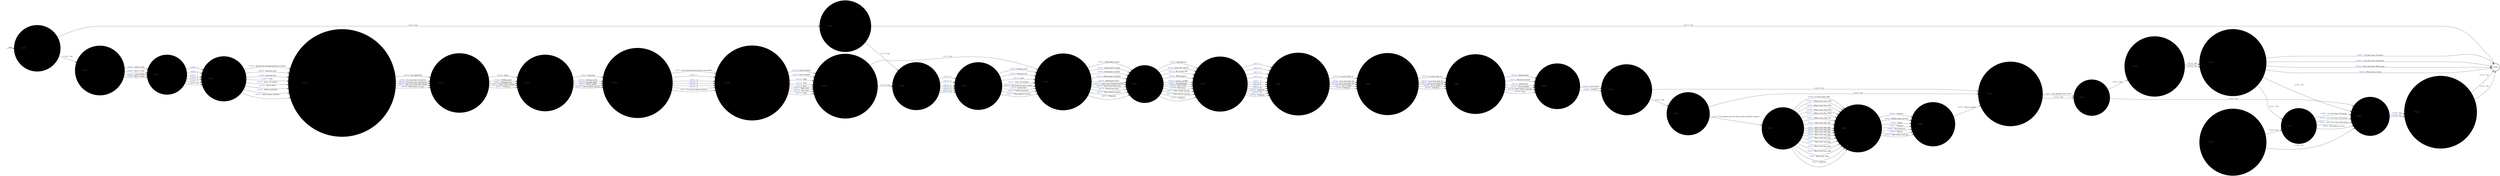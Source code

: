 digraph OLD_DRONE_SIGHTING {
  rankdir=LR;
  node [shape = circle];
  START_NODE [label="", shape=none];
  START_NODE -> 57179 [label = "start"];
  END_NODE [label="END", shape="doublecircle"];
  57179 [label = < <FONT COLOR="royalblue">57179 </FONT> Was a drone sighted in mid-flight? >, style="filled", color="#DDD"];
  57179 -> 57180 [label = < <FONT COLOR="royalblue">208684 </FONT> Yes >, style="filled", color="#DDD"];
  57179 -> 57193 [label = < <FONT COLOR="royalblue">208685 </FONT> No >, style="filled", color="#DDD"];
  57180 [label = < <FONT COLOR="royalblue">57180 </FONT> What time was the drone(s) sighted.? >, style="filled", color="#DDD"];
  57180 -> 57181 [label = < <FONT COLOR="royalblue">208686 </FONT> 12am to 6am >];
  57180 -> 57181 [label = < <FONT COLOR="royalblue">208687 </FONT> 6am to 12pm >];
  57180 -> 57181 [label = < <FONT COLOR="royalblue">208688 </FONT> 12pm to 6pm >];
  57180 -> 57181 [label = < <FONT COLOR="royalblue">208689 </FONT> 6pm to 12am >];
  57181 [label = < <FONT COLOR="royalblue">57181 </FONT> Number of drones observed >, style="filled", color="#DDD"];
  57181 -> 57184 [label = < <FONT COLOR="royalblue">208690 </FONT> 1 >, style="filled", color="#DDD"];
  57181 -> 57184 [label = < <FONT COLOR="royalblue">208691 </FONT> 2 >, style="filled", color="#DDD"];
  57181 -> 57184 [label = < <FONT COLOR="royalblue">208692 </FONT> 3 >, style="filled", color="#DDD"];
  57181 -> 57184 [label = < <FONT COLOR="royalblue">208693 </FONT> 4 >, style="filled", color="#DDD"];
  57181 -> 57184 [label = < <FONT COLOR="royalblue">208694 </FONT> 5 >, style="filled", color="#DDD"];
  57181 -> 57184 [label = < <FONT COLOR="royalblue">208695 </FONT> 6+ >, style="filled", color="#DDD"];
  57184 [label = < <FONT COLOR="royalblue">57184 </FONT> Where was the drone(s) sighted? >, style="filled", color="#DDD"];
  57184 -> 57185 [label = < <FONT COLOR="royalblue">208696 </FONT> Beyond the external perimeter border >, style="filled", color="#DDD"];
  57184 -> 57185 [label = < <FONT COLOR="royalblue">208697 </FONT> Exercise yard >, style="filled", color="#DDD"];
  57184 -> 57185 [label = < <FONT COLOR="royalblue">208698 </FONT> External roof >, style="filled", color="#DDD"];
  57184 -> 57185 [label = < <FONT COLOR="royalblue">208699 </FONT> Gate >, style="filled", color="#DDD"];
  57184 -> 57185 [label = < <FONT COLOR="royalblue">208700 </FONT> Near cell window >, style="filled", color="#DDD"];
  57184 -> 57185 [label = < <FONT COLOR="royalblue">208701 </FONT> Sports field >];
  57184 -> 57185 [label = < <FONT COLOR="royalblue">208702 </FONT> Within perimeter >];
  57184 -> 57185 [label = < <FONT COLOR="royalblue">208703 </FONT> Other (please specify) >];
  57185 [label = < <FONT COLOR="royalblue">57185 </FONT> For drone(s) sighted beyond perimeter border, how close did the nearest drone get to the wall >, style="filled", color="#DDD"];
  57185 -> 57186 [label = < <FONT COLOR="royalblue">208704 </FONT> Not applicable >];
  57185 -> 57186 [label = < <FONT COLOR="royalblue">208705 </FONT> 0 to less than 10 metres >];
  57185 -> 57186 [label = < <FONT COLOR="royalblue">208706 </FONT> 10 to less than 100 metres >];
  57185 -> 57186 [label = < <FONT COLOR="royalblue">208707 </FONT> 100 to less than 200 metres >];
  57185 -> 57186 [label = < <FONT COLOR="royalblue">208708 </FONT> 200 metres or more >];
  57186 [label = < <FONT COLOR="royalblue">57186 </FONT> What was the estimated speed of the drone(s)? >, style="filled", color="#DDD"];
  57186 -> 57187 [label = < <FONT COLOR="royalblue">208709 </FONT> Static >, style="filled", color="#DDD"];
  57186 -> 57187 [label = < <FONT COLOR="royalblue">208710 </FONT> Walking pace >, style="filled", color="#DDD"];
  57186 -> 57187 [label = < <FONT COLOR="royalblue">208711 </FONT> Running pace >, style="filled", color="#DDD"];
  57186 -> 57187 [label = < <FONT COLOR="royalblue">208712 </FONT> Faster than running >, style="filled", color="#DDD"];
  57186 -> 57187 [label = < <FONT COLOR="royalblue">208713 </FONT> Unknown >, style="filled", color="#DDD"];
  57187 [label = < <FONT COLOR="royalblue">57187 </FONT> What was the flying pattern of the drone(s)? >, style="filled", color="#DDD"];
  57187 -> 57188 [label = < <FONT COLOR="royalblue">208714 </FONT> Hovering >, style="filled", color="#DDD"];
  57187 -> 57188 [label = < <FONT COLOR="royalblue">208715 </FONT> Circling a point >, style="filled", color="#DDD"];
  57187 -> 57188 [label = < <FONT COLOR="royalblue">208716 </FONT> Straight flight >, style="filled", color="#DDD"];
  57187 -> 57188 [label = < <FONT COLOR="royalblue">208717 </FONT> Direct attack >, style="filled", color="#DDD"];
  57187 -> 57188 [label = < <FONT COLOR="royalblue">208718 </FONT> Other (please specify) >, style="filled", color="#DDD"];
  57188 [label = < <FONT COLOR="royalblue">57188 </FONT> How many times has the drone(s) been seen here before? >, style="filled", color="#DDD"];
  57188 -> 57189 [label = < <FONT COLOR="royalblue">208719 </FONT> Not believed to have been seen before >, style="filled", color="#DDD"];
  57188 -> 57189 [label = < <FONT COLOR="royalblue">208720 </FONT> 1 >, style="filled", color="#DDD"];
  57188 -> 57189 [label = < <FONT COLOR="royalblue">208721 </FONT> 2 >, style="filled", color="#DDD"];
  57188 -> 57189 [label = < <FONT COLOR="royalblue">208722 </FONT> 3 >, style="filled", color="#DDD"];
  57188 -> 57189 [label = < <FONT COLOR="royalblue">208723 </FONT> 4 >, style="filled", color="#DDD"];
  57188 -> 57189 [label = < <FONT COLOR="royalblue">208724 </FONT> 5 >, style="filled", color="#DDD"];
  57188 -> 57189 [label = < <FONT COLOR="royalblue">208725 </FONT> 6 or more (please specify) >, style="filled", color="#DDD"];
  57189 [label = < <FONT COLOR="royalblue">57189 </FONT> What were the weather conditions at the time of the sighting? >, style="filled", color="#DDD"];
  57189 -> 57192 [label = < <FONT COLOR="royalblue">208726 </FONT> Clear visibility >, style="filled", color="#DDD"];
  57189 -> 57192 [label = < <FONT COLOR="royalblue">208727 </FONT> Poor visibility >, style="filled", color="#DDD"];
  57189 -> 57192 [label = < <FONT COLOR="royalblue">208728 </FONT> Light >, style="filled", color="#DDD"];
  57189 -> 57192 [label = < <FONT COLOR="royalblue">208729 </FONT> Dark >, style="filled", color="#DDD"];
  57189 -> 57192 [label = < <FONT COLOR="royalblue">208730 </FONT> Rain >, style="filled", color="#DDD"];
  57189 -> 57192 [label = < <FONT COLOR="royalblue">208731 </FONT> High wind >, style="filled", color="#DDD"];
  57189 -> 57192 [label = < <FONT COLOR="royalblue">208732 </FONT> Low wind >, style="filled", color="#DDD"];
  57189 -> 57192 [label = < <FONT COLOR="royalblue">208733 </FONT> Calm >, style="filled", color="#DDD"];
  57192 [label = < <FONT COLOR="royalblue">57192 </FONT> Was the drone(s) recovered - sighting and recovery? >, style="filled", color="#DDD"];
  57192 -> 57194 [label = < <FONT COLOR="royalblue">208734 </FONT> Yes >, style="filled", color="#DDD"];
  57192 -> 57198 [label = < <FONT COLOR="royalblue">208735 </FONT> No >, style="filled", color="#DDD"];
  57193 [label = < <FONT COLOR="royalblue">57193 </FONT> Was a drone recovered - recovery only? >, style="filled", color="#DDD"];
  57193 -> 57194 [label = < <FONT COLOR="royalblue">208736 </FONT> Yes >, style="filled", color="#DDD"];
  57193 -> END_NODE [label = < <FONT COLOR="royalblue">208737 </FONT> No >, style="filled", color="#DDD"];
  57194 [label = < <FONT COLOR="royalblue">57194 </FONT> How many drone(s) was recovered? >, style="filled", color="#DDD"];
  57194 -> 57197 [label = < <FONT COLOR="royalblue">208738 </FONT> 1 >, style="filled", color="#DDD"];
  57194 -> 57197 [label = < <FONT COLOR="royalblue">208739 </FONT> 2 >, style="filled", color="#DDD"];
  57194 -> 57197 [label = < <FONT COLOR="royalblue">208740 </FONT> 3 >, style="filled", color="#DDD"];
  57194 -> 57197 [label = < <FONT COLOR="royalblue">208741 </FONT> 4 >, style="filled", color="#DDD"];
  57194 -> 57197 [label = < <FONT COLOR="royalblue">208742 </FONT> 5 >, style="filled", color="#DDD"];
  57194 -> 57197 [label = < <FONT COLOR="royalblue">208743 </FONT> 6+ >, style="filled", color="#DDD"];
  57197 [label = < <FONT COLOR="royalblue">57197 </FONT> Where was the drone(s) recovered? >, style="filled", color="#DDD"];
  57197 -> 57198 [label = < <FONT COLOR="royalblue">208744 </FONT> Exercise yard >, style="filled", color="#DDD"];
  57197 -> 57198 [label = < <FONT COLOR="royalblue">208745 </FONT> External roof >, style="filled", color="#DDD"];
  57197 -> 57198 [label = < <FONT COLOR="royalblue">208746 </FONT> Gate >, style="filled", color="#DDD"];
  57197 -> 57198 [label = < <FONT COLOR="royalblue">208747 </FONT> Near cell window >, style="filled", color="#DDD"];
  57197 -> 57198 [label = < <FONT COLOR="royalblue">208748 </FONT> External perimeter border >, style="filled", color="#DDD"];
  57197 -> 57198 [label = < <FONT COLOR="royalblue">208749 </FONT> Sports field >, style="filled", color="#DDD"];
  57197 -> 57198 [label = < <FONT COLOR="royalblue">208750 </FONT> Within perimeter >, style="filled", color="#DDD"];
  57197 -> 57198 [label = < <FONT COLOR="royalblue">208751 </FONT> Other (please specify) >, style="filled", color="#DDD"];
  57198 [label = < <FONT COLOR="royalblue">57198 </FONT> What was the drone(s) type/airframe shape? >, style="filled", color="#DDD"];
  57198 -> 57199 [label = < <FONT COLOR="royalblue">208752 </FONT> Multicopter square >, style="filled", color="#DDD"];
  57198 -> 57199 [label = < <FONT COLOR="royalblue">208753 </FONT> Multicopter circular >, style="filled", color="#DDD"];
  57198 -> 57199 [label = < <FONT COLOR="royalblue">208754 </FONT> Multicopter x-shape >, style="filled", color="#DDD"];
  57198 -> 57199 [label = < <FONT COLOR="royalblue">208755 </FONT> Multicopter hourglass >, style="filled", color="#DDD"];
  57198 -> 57199 [label = < <FONT COLOR="royalblue">208756 </FONT> Multicopter other >, style="filled", color="#DDD"];
  57198 -> 57199 [label = < <FONT COLOR="royalblue">208757 </FONT> Fixed wing standard aircraft >, style="filled", color="#DDD"];
  57198 -> 57199 [label = < <FONT COLOR="royalblue">208758 </FONT> Fixed wing delta-wing >, style="filled", color="#DDD"];
  57198 -> 57199 [label = < <FONT COLOR="royalblue">208759 </FONT> Fixed wing other >, style="filled", color="#DDD"];
  57198 -> 57199 [label = < <FONT COLOR="royalblue">208760 </FONT> Other (please specify) >, style="filled", color="#DDD"];
  57198 -> 57199 [label = < <FONT COLOR="royalblue">208761 </FONT> Unknown >, style="filled", color="#DDD"];
  57199 [label = < <FONT COLOR="royalblue">57199 </FONT> What is the drone model? >, style="filled", color="#DDD"];
  57199 -> 57200 [label = < <FONT COLOR="royalblue">208762 </FONT> DJI phantom >, style="filled", color="#DDD"];
  57199 -> 57200 [label = < <FONT COLOR="royalblue">208763 </FONT> Syma x8c venture >, style="filled", color="#DDD"];
  57199 -> 57200 [label = < <FONT COLOR="royalblue">208764 </FONT> Diy racing UAV >, style="filled", color="#DDD"];
  57199 -> 57200 [label = < <FONT COLOR="royalblue">208765 </FONT> T600 inspire 1 >, style="filled", color="#DDD"];
  57199 -> 57200 [label = < <FONT COLOR="royalblue">208766 </FONT> Century neo660 >, style="filled", color="#DDD"];
  57199 -> 57200 [label = < <FONT COLOR="royalblue">208767 </FONT> X-8 flyingwing >, style="filled", color="#DDD"];
  57199 -> 57200 [label = < <FONT COLOR="royalblue">208768 </FONT> Talon x-UAV >, style="filled", color="#DDD"];
  57199 -> 57200 [label = < <FONT COLOR="royalblue">208769 </FONT> Sky hunter >, style="filled", color="#DDD"];
  57199 -> 57200 [label = < <FONT COLOR="royalblue">208770 </FONT> Piper model aircraft >, style="filled", color="#DDD"];
  57199 -> 57200 [label = < <FONT COLOR="royalblue">208771 </FONT> Other (please specify) >, style="filled", color="#DDD"];
  57199 -> 57200 [label = < <FONT COLOR="royalblue">208772 </FONT> Unknown >, style="filled", color="#DDD"];
  57200 [label = < <FONT COLOR="royalblue">57200 </FONT> How many motors does the drone(s) have? >, style="filled", color="#DDD"];
  57200 -> 57201 [label = < <FONT COLOR="royalblue">208773 </FONT> 1 >, style="filled", color="#DDD"];
  57200 -> 57201 [label = < <FONT COLOR="royalblue">208774 </FONT> 2 >, style="filled", color="#DDD"];
  57200 -> 57201 [label = < <FONT COLOR="royalblue">208775 </FONT> 3 >, style="filled", color="#DDD"];
  57200 -> 57201 [label = < <FONT COLOR="royalblue">208776 </FONT> 4 >, style="filled", color="#DDD"];
  57200 -> 57201 [label = < <FONT COLOR="royalblue">208777 </FONT> 5 >, style="filled", color="#DDD"];
  57200 -> 57201 [label = < <FONT COLOR="royalblue">208778 </FONT> 6 >, style="filled", color="#DDD"];
  57200 -> 57201 [label = < <FONT COLOR="royalblue">208779 </FONT> 7 >, style="filled", color="#DDD"];
  57200 -> 57201 [label = < <FONT COLOR="royalblue">208780 </FONT> 8+ >, style="filled", color="#DDD"];
  57200 -> 57201 [label = < <FONT COLOR="royalblue">208781 </FONT> Unknown >, style="filled", color="#DDD"];
  57200 -> 57201 [label = < <FONT COLOR="royalblue">208787 </FONT> 8+ >, style="filled", color="#DDD"];
  57200 -> 57201 [label = < <FONT COLOR="royalblue">208788 </FONT> Unknown >, style="filled", color="#DDD"];
  57201 [label = < <FONT COLOR="royalblue">57201 </FONT> What was the approximate length of the drone(s)? >, style="filled", color="#DDD"];
  57201 -> 57202 [label = < <FONT COLOR="royalblue">208782 </FONT> 0 to less than 1m >, style="filled", color="#DDD"];
  57201 -> 57202 [label = < <FONT COLOR="royalblue">208783 </FONT> 1m to less than 2m >, style="filled", color="#DDD"];
  57201 -> 57202 [label = < <FONT COLOR="royalblue">208784 </FONT> 2m to less than 3m >, style="filled", color="#DDD"];
  57201 -> 57202 [label = < <FONT COLOR="royalblue">208785 </FONT> 3m or longer >, style="filled", color="#DDD"];
  57201 -> 57202 [label = < <FONT COLOR="royalblue">208786 </FONT> Unknown >, style="filled", color="#DDD"];
  57202 [label = < <FONT COLOR="royalblue">57202 </FONT> What was the approximate width of the drone(s)? >, style="filled", color="#DDD"];
  57202 -> 57203 [label = < <FONT COLOR="royalblue">208789 </FONT> 0 to less than 1m >, style="filled", color="#DDD"];
  57202 -> 57203 [label = < <FONT COLOR="royalblue">208790 </FONT> 1m to less than 2m >, style="filled", color="#DDD"];
  57202 -> 57203 [label = < <FONT COLOR="royalblue">208791 </FONT> 2m to less than 3m >, style="filled", color="#DDD"];
  57202 -> 57203 [label = < <FONT COLOR="royalblue">208792 </FONT> 3m or longer >, style="filled", color="#DDD"];
  57202 -> 57203 [label = < <FONT COLOR="royalblue">208793 </FONT> Unknown >, style="filled", color="#DDD"];
  57203 [label = < <FONT COLOR="royalblue">57203 </FONT> What modifications were made to the drone(s)? >, style="filled", color="#DDD"];
  57203 -> 57204 [label = < <FONT COLOR="royalblue">208794 </FONT> Painted black >, style="filled", color="#DDD"];
  57203 -> 57204 [label = < <FONT COLOR="royalblue">208795 </FONT> Removed camera >, style="filled", color="#DDD"];
  57203 -> 57204 [label = < <FONT COLOR="royalblue">208796 </FONT> Added hook >, style="filled", color="#DDD"];
  57203 -> 57204 [label = < <FONT COLOR="royalblue">208797 </FONT> Covered lights >, style="filled", color="#DDD"];
  57203 -> 57204 [label = < <FONT COLOR="royalblue">208798 </FONT> Other (please specify) >, style="filled", color="#DDD"];
  57203 -> 57204 [label = < <FONT COLOR="royalblue">208799 </FONT> None >, style="filled", color="#DDD"];
  57204 [label = < <FONT COLOR="royalblue">57204 </FONT> How was the drone(s) recovered? >, style="filled", color="#DDD"];
  57204 -> 57205 [label = < <FONT COLOR="royalblue">208800 </FONT> Intercepted >, style="filled", color="#DDD"];
  57204 -> 57205 [label = < <FONT COLOR="royalblue">208801 </FONT> Crashed >, style="filled", color="#DDD"];
  57205 [label = < <FONT COLOR="royalblue">57205 </FONT> Did the drone(s) carry any package(s)? >, style="filled", color="#DDD"];
  57205 -> 57206 [label = < <FONT COLOR="royalblue">208802 </FONT> Yes >, style="filled", color="#DDD"];
  57205 -> 57210 [label = < <FONT COLOR="royalblue">208803 </FONT> No >, style="filled", color="#DDD"];
  57206 [label = < <FONT COLOR="royalblue">57206 </FONT> Was the package(s) recovered? >, style="filled", color="#DDD"];
  57206 -> 57207 [label = < <FONT COLOR="royalblue">208804 </FONT> Yes (please enter the finds report incident number) >, style="filled", color="#DDD"];
  57206 -> 57210 [label = < <FONT COLOR="royalblue">208805 </FONT> No >, style="filled", color="#DDD"];
  57207 [label = < <FONT COLOR="royalblue">57207 </FONT> Total weight of the package(s) >, style="filled", color="#DDD"];
  57207 -> 57208 [label = < <FONT COLOR="royalblue">208806 </FONT> 0 to less than 100g >, style="filled", color="#DDD"];
  57207 -> 57208 [label = < <FONT COLOR="royalblue">208807 </FONT> 100g to less than 200g >, style="filled", color="#DDD"];
  57207 -> 57208 [label = < <FONT COLOR="royalblue">208808 </FONT> 200g to less than 300g >, style="filled", color="#DDD"];
  57207 -> 57208 [label = < <FONT COLOR="royalblue">208809 </FONT> 300g to less than 400g >, style="filled", color="#DDD"];
  57207 -> 57208 [label = < <FONT COLOR="royalblue">208810 </FONT> 400g to less than 500g >, style="filled", color="#DDD"];
  57207 -> 57208 [label = < <FONT COLOR="royalblue">208811 </FONT> 500g to less than 1kg >, style="filled", color="#DDD"];
  57207 -> 57208 [label = < <FONT COLOR="royalblue">208812 </FONT> 1kg to less than 2kg >, style="filled", color="#DDD"];
  57207 -> 57208 [label = < <FONT COLOR="royalblue">208813 </FONT> 2kg to less than 3kg >, style="filled", color="#DDD"];
  57207 -> 57208 [label = < <FONT COLOR="royalblue">208814 </FONT> 3kg to less than 4kg >, style="filled", color="#DDD"];
  57207 -> 57208 [label = < <FONT COLOR="royalblue">208815 </FONT> 4kg to less than 5kg >, style="filled", color="#DDD"];
  57207 -> 57208 [label = < <FONT COLOR="royalblue">208816 </FONT> 5kg to less than 6kg >, style="filled", color="#DDD"];
  57207 -> 57208 [label = < <FONT COLOR="royalblue">208817 </FONT> 6kg to less than 7kg >, style="filled", color="#DDD"];
  57207 -> 57208 [label = < <FONT COLOR="royalblue">208818 </FONT> 7kg to less than 8kg >, style="filled", color="#DDD"];
  57207 -> 57208 [label = < <FONT COLOR="royalblue">208819 </FONT> 8kg to less than 9kg >, style="filled", color="#DDD"];
  57207 -> 57208 [label = < <FONT COLOR="royalblue">208820 </FONT> 9kg to less than 10kg >, style="filled", color="#DDD"];
  57207 -> 57208 [label = < <FONT COLOR="royalblue">208821 </FONT> More than 10kg >, style="filled", color="#DDD"];
  57207 -> 57208 [label = < <FONT COLOR="royalblue">208822 </FONT> Unknown >, style="filled", color="#DDD"];
  57208 [label = < <FONT COLOR="royalblue">57208 </FONT> What items were in the package(s)? >, style="filled", color="#DDD"];
  57208 -> 57209 [label = < <FONT COLOR="royalblue">208823 </FONT> Cameras >, style="filled", color="#DDD"];
  57208 -> 57209 [label = < <FONT COLOR="royalblue">208824 </FONT> Mobile phone devices >, style="filled", color="#DDD"];
  57208 -> 57209 [label = < <FONT COLOR="royalblue">208825 </FONT> Drugs >, style="filled", color="#DDD"];
  57208 -> 57209 [label = < <FONT COLOR="royalblue">208826 </FONT> Weapons >, style="filled", color="#DDD"];
  57208 -> 57209 [label = < <FONT COLOR="royalblue">208827 </FONT> Alcohol/hooch >, style="filled", color="#DDD"];
  57208 -> 57209 [label = < <FONT COLOR="royalblue">208828 </FONT> Tobacco >, style="filled", color="#DDD"];
  57208 -> 57209 [label = < <FONT COLOR="royalblue">208829 </FONT> Other (please specify) >, style="filled", color="#DDD"];
  57209 [label = < <FONT COLOR="royalblue">57209 </FONT> Enter the finds incident number >, style="filled", color="#DDD"];
  57209 -> 57210 [label = < <FONT COLOR="royalblue">208830 </FONT> Please specify >, style="filled", color="#DDD"];
  57210 [label = < <FONT COLOR="royalblue">57210 </FONT> Were any photos taken of the drone and/or payload? >, style="filled", color="#DDD"];
  57210 -> 57211 [label = < <FONT COLOR="royalblue">208831 </FONT> Yes (specify where sent) >, style="filled", color="#DDD"];
  57210 -> 57211 [label = < <FONT COLOR="royalblue">208832 </FONT> No >, style="filled", color="#DDD"];
  57211 [label = < <FONT COLOR="royalblue">57211 </FONT> Was the pilot identified? >, style="filled", color="#DDD"];
  57211 -> 57212 [label = < <FONT COLOR="royalblue">208833 </FONT> Yes >, style="filled", color="#DDD"];
  57211 -> 57215 [label = < <FONT COLOR="royalblue">208834 </FONT> No >, style="filled", color="#DDD"];
  57212 [label = < <FONT COLOR="royalblue">57212 </FONT> Do you know if the pilot was using line of sight? >, style="filled", color="#DDD"];
  57212 -> 57213 [label = < <FONT COLOR="royalblue">208835 </FONT> Yes >, style="filled", color="#DDD"];
  57212 -> 57213 [label = < <FONT COLOR="royalblue">208836 </FONT> No >, style="filled", color="#DDD"];
  57213 [label = < <FONT COLOR="royalblue">57213 </FONT> Do you know the distance of the pilot from the prison? >, style="filled", color="#DDD"];
  57213 -> END_NODE [label = < <FONT COLOR="royalblue">208837 </FONT> 0 to less than 10 metres >, style="filled", color="#DDD"];
  57213 -> END_NODE [label = < <FONT COLOR="royalblue">208838 </FONT> 10 to less than 100 metres >, style="filled", color="#DDD"];
  57213 -> END_NODE [label = < <FONT COLOR="royalblue">208839 </FONT> 100 to less than 200 metres >, style="filled", color="#DDD"];
  57213 -> END_NODE [label = < <FONT COLOR="royalblue">208840 </FONT> 200 metres or more >, style="filled", color="#DDD"];
  57213 -> 57214 [label = < <FONT COLOR="royalblue">208851 </FONT> Yes >, style="filled", color="#DDD"];
  57213 -> 57215 [label = < <FONT COLOR="royalblue">208852 </FONT> No >, style="filled", color="#DDD"];
  57214 [label = < <FONT COLOR="royalblue">57214 </FONT> What was the distance? >, style="filled", color="#DDD"];
  57214 -> 57215 [label = < <FONT COLOR="royalblue">208841 </FONT> 0 to less than 10 metres >, style="filled", color="#DDD"];
  57214 -> 57215 [label = < <FONT COLOR="royalblue">208842 </FONT> 10 to less than 100 metres >, style="filled", color="#DDD"];
  57214 -> 57215 [label = < <FONT COLOR="royalblue">208843 </FONT> 100 to less than 200 metres >, style="filled", color="#DDD"];
  57214 -> 57215 [label = < <FONT COLOR="royalblue">208844 </FONT> 200 metres or more >, style="filled", color="#DDD"];
  57215 [label = < <FONT COLOR="royalblue">57215 </FONT> Were the police contacted? >, style="filled", color="#DDD"];
  57215 -> 57216 [label = < <FONT COLOR="royalblue">208845 </FONT> Yes >, style="filled", color="#DDD"];
  57215 -> 57216 [label = < <FONT COLOR="royalblue">208846 </FONT> No >, style="filled", color="#DDD"];
  57216 [label = < <FONT COLOR="royalblue">57216 </FONT> To the extent of your knowledge, was the pilot apprehended >, style="filled", color="#DDD"];
  57216 -> END_NODE [label = < <FONT COLOR="royalblue">208847 </FONT> Yes >, style="filled", color="#DDD"];
  57216 -> END_NODE [label = < <FONT COLOR="royalblue">208848 </FONT> No >, style="filled", color="#DDD"];
  57219 [label = < <FONT COLOR="royalblue">57219 </FONT> Do you know the distance of the pilot from the prison? >, style="filled", color="#DDD"];
  57219 -> 57214 [label = < <FONT COLOR="royalblue">208849 </FONT> Yes >];
  57219 -> 57215 [label = < <FONT COLOR="royalblue">208850 </FONT> No >];
}
